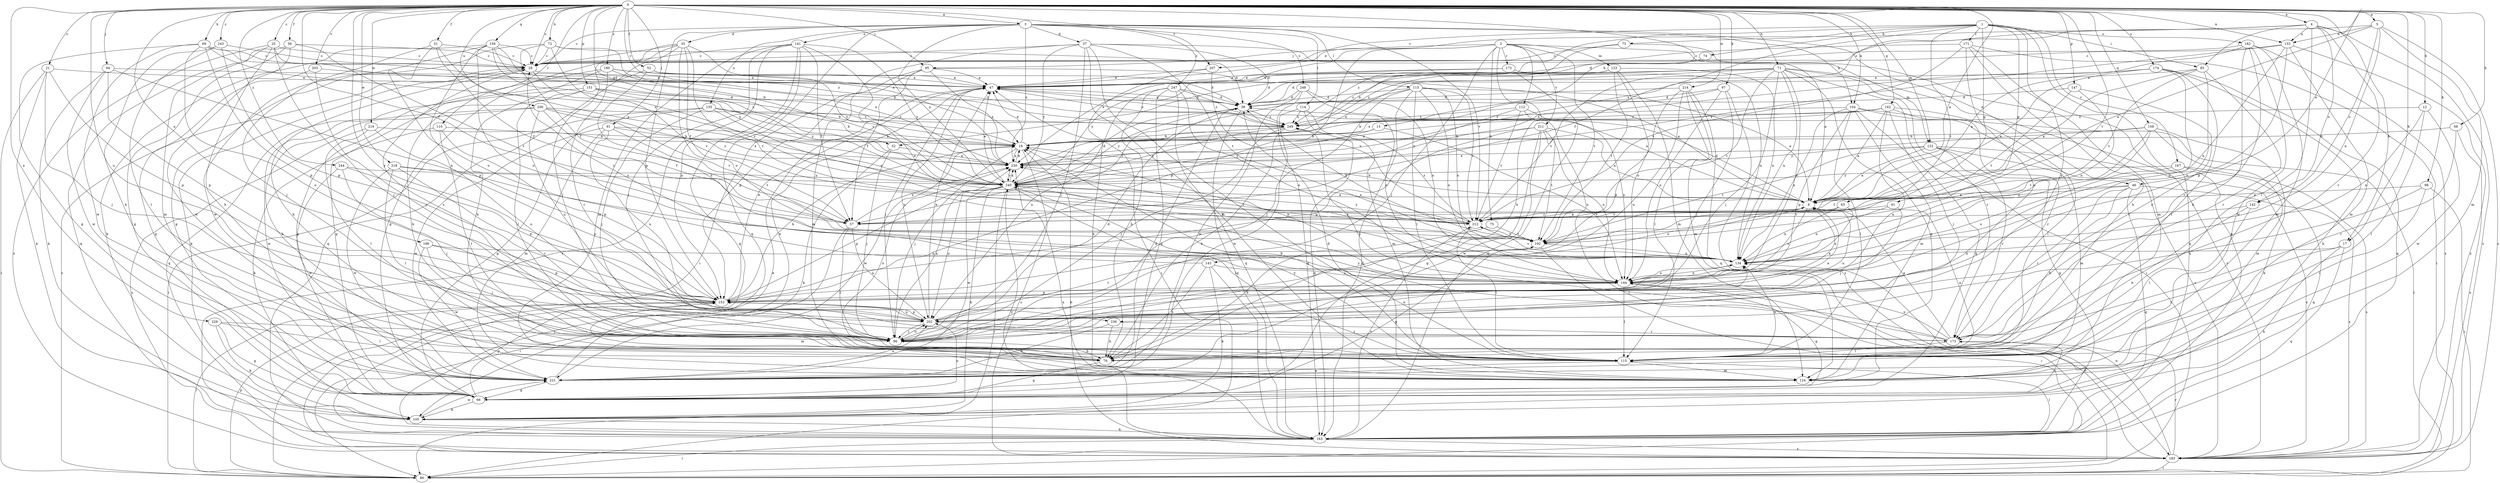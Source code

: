 strict digraph  {
0;
1;
2;
3;
4;
5;
8;
12;
13;
17;
18;
21;
25;
28;
32;
35;
37;
38;
46;
47;
51;
52;
56;
57;
61;
65;
66;
68;
69;
71;
72;
73;
74;
75;
76;
85;
86;
91;
94;
95;
96;
97;
98;
104;
105;
110;
112;
113;
114;
115;
122;
123;
124;
133;
134;
135;
141;
142;
143;
144;
147;
151;
153;
158;
159;
162;
163;
167;
171;
172;
173;
174;
180;
182;
183;
192;
196;
200;
202;
203;
207;
211;
212;
214;
218;
219;
221;
229;
230;
236;
240;
243;
244;
247;
248;
249;
0 -> 3  [label=a];
0 -> 4  [label=a];
0 -> 5  [label=a];
0 -> 8  [label=a];
0 -> 12  [label=b];
0 -> 13  [label=b];
0 -> 17  [label=b];
0 -> 21  [label=c];
0 -> 25  [label=c];
0 -> 28  [label=c];
0 -> 32  [label=d];
0 -> 46  [label=e];
0 -> 51  [label=f];
0 -> 52  [label=f];
0 -> 56  [label=f];
0 -> 57  [label=f];
0 -> 68  [label=h];
0 -> 69  [label=h];
0 -> 71  [label=h];
0 -> 72  [label=h];
0 -> 91  [label=j];
0 -> 94  [label=j];
0 -> 95  [label=j];
0 -> 97  [label=k];
0 -> 98  [label=k];
0 -> 104  [label=k];
0 -> 110  [label=l];
0 -> 122  [label=m];
0 -> 133  [label=n];
0 -> 147  [label=p];
0 -> 151  [label=p];
0 -> 158  [label=q];
0 -> 159  [label=q];
0 -> 162  [label=q];
0 -> 174  [label=s];
0 -> 180  [label=s];
0 -> 192  [label=t];
0 -> 196  [label=u];
0 -> 200  [label=u];
0 -> 202  [label=u];
0 -> 203  [label=v];
0 -> 207  [label=v];
0 -> 214  [label=w];
0 -> 218  [label=w];
0 -> 219  [label=w];
0 -> 229  [label=x];
0 -> 230  [label=x];
0 -> 236  [label=y];
0 -> 243  [label=z];
0 -> 244  [label=z];
1 -> 32  [label=d];
1 -> 57  [label=f];
1 -> 61  [label=g];
1 -> 65  [label=g];
1 -> 73  [label=h];
1 -> 74  [label=h];
1 -> 85  [label=i];
1 -> 163  [label=q];
1 -> 167  [label=r];
1 -> 171  [label=r];
1 -> 182  [label=s];
1 -> 192  [label=t];
1 -> 207  [label=v];
1 -> 236  [label=y];
2 -> 75  [label=h];
2 -> 76  [label=h];
2 -> 95  [label=j];
2 -> 96  [label=j];
2 -> 112  [label=l];
2 -> 122  [label=m];
2 -> 123  [label=m];
2 -> 153  [label=p];
2 -> 172  [label=r];
2 -> 192  [label=t];
2 -> 211  [label=v];
2 -> 230  [label=x];
3 -> 28  [label=c];
3 -> 35  [label=d];
3 -> 37  [label=d];
3 -> 46  [label=e];
3 -> 104  [label=k];
3 -> 113  [label=l];
3 -> 114  [label=l];
3 -> 135  [label=o];
3 -> 141  [label=o];
3 -> 153  [label=p];
3 -> 163  [label=q];
3 -> 212  [label=v];
3 -> 230  [label=x];
3 -> 240  [label=y];
3 -> 247  [label=z];
3 -> 248  [label=z];
4 -> 17  [label=b];
4 -> 47  [label=e];
4 -> 85  [label=i];
4 -> 115  [label=l];
4 -> 133  [label=n];
4 -> 142  [label=o];
4 -> 173  [label=r];
4 -> 183  [label=s];
4 -> 230  [label=x];
5 -> 8  [label=a];
5 -> 38  [label=d];
5 -> 124  [label=m];
5 -> 133  [label=n];
5 -> 134  [label=n];
5 -> 142  [label=o];
5 -> 183  [label=s];
8 -> 18  [label=b];
8 -> 38  [label=d];
8 -> 57  [label=f];
8 -> 143  [label=o];
8 -> 144  [label=o];
8 -> 202  [label=u];
8 -> 212  [label=v];
12 -> 115  [label=l];
12 -> 134  [label=n];
12 -> 221  [label=w];
12 -> 249  [label=z];
13 -> 18  [label=b];
13 -> 144  [label=o];
13 -> 240  [label=y];
17 -> 105  [label=k];
17 -> 115  [label=l];
17 -> 134  [label=n];
17 -> 163  [label=q];
18 -> 47  [label=e];
18 -> 96  [label=j];
18 -> 183  [label=s];
18 -> 221  [label=w];
18 -> 230  [label=x];
21 -> 47  [label=e];
21 -> 86  [label=i];
21 -> 96  [label=j];
21 -> 105  [label=k];
21 -> 153  [label=p];
25 -> 28  [label=c];
25 -> 76  [label=h];
25 -> 96  [label=j];
25 -> 124  [label=m];
25 -> 183  [label=s];
25 -> 230  [label=x];
28 -> 47  [label=e];
28 -> 76  [label=h];
28 -> 105  [label=k];
28 -> 212  [label=v];
32 -> 96  [label=j];
32 -> 105  [label=k];
32 -> 230  [label=x];
35 -> 28  [label=c];
35 -> 57  [label=f];
35 -> 66  [label=g];
35 -> 96  [label=j];
35 -> 144  [label=o];
35 -> 163  [label=q];
35 -> 192  [label=t];
35 -> 240  [label=y];
37 -> 8  [label=a];
37 -> 28  [label=c];
37 -> 38  [label=d];
37 -> 86  [label=i];
37 -> 96  [label=j];
37 -> 115  [label=l];
37 -> 124  [label=m];
37 -> 192  [label=t];
37 -> 240  [label=y];
38 -> 47  [label=e];
38 -> 163  [label=q];
38 -> 240  [label=y];
38 -> 249  [label=z];
46 -> 8  [label=a];
46 -> 57  [label=f];
46 -> 76  [label=h];
46 -> 163  [label=q];
46 -> 173  [label=r];
46 -> 183  [label=s];
47 -> 38  [label=d];
47 -> 96  [label=j];
47 -> 202  [label=u];
47 -> 249  [label=z];
51 -> 28  [label=c];
51 -> 57  [label=f];
51 -> 96  [label=j];
51 -> 144  [label=o];
51 -> 240  [label=y];
52 -> 38  [label=d];
52 -> 47  [label=e];
52 -> 66  [label=g];
52 -> 144  [label=o];
56 -> 28  [label=c];
56 -> 66  [label=g];
56 -> 163  [label=q];
56 -> 192  [label=t];
56 -> 221  [label=w];
57 -> 86  [label=i];
57 -> 115  [label=l];
57 -> 202  [label=u];
57 -> 230  [label=x];
61 -> 96  [label=j];
61 -> 134  [label=n];
61 -> 212  [label=v];
65 -> 57  [label=f];
65 -> 134  [label=n];
65 -> 144  [label=o];
65 -> 212  [label=v];
66 -> 105  [label=k];
66 -> 153  [label=p];
66 -> 173  [label=r];
66 -> 202  [label=u];
68 -> 18  [label=b];
68 -> 173  [label=r];
68 -> 183  [label=s];
69 -> 18  [label=b];
69 -> 28  [label=c];
69 -> 66  [label=g];
69 -> 153  [label=p];
69 -> 202  [label=u];
69 -> 221  [label=w];
69 -> 230  [label=x];
71 -> 38  [label=d];
71 -> 47  [label=e];
71 -> 66  [label=g];
71 -> 86  [label=i];
71 -> 96  [label=j];
71 -> 134  [label=n];
71 -> 144  [label=o];
71 -> 173  [label=r];
71 -> 183  [label=s];
71 -> 192  [label=t];
71 -> 212  [label=v];
71 -> 230  [label=x];
71 -> 249  [label=z];
72 -> 28  [label=c];
72 -> 38  [label=d];
72 -> 57  [label=f];
72 -> 66  [label=g];
72 -> 212  [label=v];
72 -> 230  [label=x];
73 -> 28  [label=c];
73 -> 124  [label=m];
73 -> 249  [label=z];
74 -> 18  [label=b];
75 -> 76  [label=h];
75 -> 192  [label=t];
76 -> 66  [label=g];
76 -> 230  [label=x];
85 -> 8  [label=a];
85 -> 47  [label=e];
85 -> 144  [label=o];
85 -> 173  [label=r];
85 -> 212  [label=v];
86 -> 28  [label=c];
86 -> 153  [label=p];
91 -> 18  [label=b];
91 -> 124  [label=m];
91 -> 192  [label=t];
91 -> 202  [label=u];
91 -> 221  [label=w];
91 -> 230  [label=x];
94 -> 47  [label=e];
94 -> 105  [label=k];
94 -> 134  [label=n];
94 -> 153  [label=p];
94 -> 221  [label=w];
95 -> 8  [label=a];
95 -> 47  [label=e];
95 -> 57  [label=f];
95 -> 124  [label=m];
95 -> 153  [label=p];
95 -> 230  [label=x];
96 -> 28  [label=c];
96 -> 38  [label=d];
96 -> 76  [label=h];
96 -> 134  [label=n];
96 -> 202  [label=u];
96 -> 230  [label=x];
97 -> 38  [label=d];
97 -> 96  [label=j];
97 -> 144  [label=o];
97 -> 183  [label=s];
97 -> 230  [label=x];
98 -> 8  [label=a];
98 -> 86  [label=i];
98 -> 115  [label=l];
98 -> 202  [label=u];
104 -> 66  [label=g];
104 -> 86  [label=i];
104 -> 115  [label=l];
104 -> 124  [label=m];
104 -> 134  [label=n];
104 -> 153  [label=p];
104 -> 183  [label=s];
104 -> 249  [label=z];
105 -> 163  [label=q];
105 -> 221  [label=w];
110 -> 18  [label=b];
110 -> 105  [label=k];
110 -> 115  [label=l];
110 -> 153  [label=p];
112 -> 86  [label=i];
112 -> 144  [label=o];
112 -> 212  [label=v];
112 -> 240  [label=y];
112 -> 249  [label=z];
113 -> 8  [label=a];
113 -> 38  [label=d];
113 -> 57  [label=f];
113 -> 96  [label=j];
113 -> 115  [label=l];
113 -> 134  [label=n];
113 -> 144  [label=o];
113 -> 163  [label=q];
113 -> 212  [label=v];
114 -> 124  [label=m];
114 -> 163  [label=q];
114 -> 221  [label=w];
114 -> 249  [label=z];
115 -> 8  [label=a];
115 -> 18  [label=b];
115 -> 124  [label=m];
115 -> 134  [label=n];
115 -> 221  [label=w];
115 -> 240  [label=y];
122 -> 8  [label=a];
122 -> 66  [label=g];
122 -> 124  [label=m];
122 -> 173  [label=r];
122 -> 183  [label=s];
122 -> 192  [label=t];
122 -> 230  [label=x];
123 -> 47  [label=e];
123 -> 124  [label=m];
123 -> 134  [label=n];
123 -> 144  [label=o];
123 -> 192  [label=t];
123 -> 249  [label=z];
124 -> 38  [label=d];
124 -> 47  [label=e];
133 -> 28  [label=c];
133 -> 124  [label=m];
133 -> 134  [label=n];
133 -> 153  [label=p];
133 -> 183  [label=s];
133 -> 240  [label=y];
134 -> 144  [label=o];
134 -> 212  [label=v];
134 -> 230  [label=x];
135 -> 18  [label=b];
135 -> 66  [label=g];
135 -> 86  [label=i];
135 -> 96  [label=j];
135 -> 212  [label=v];
135 -> 249  [label=z];
141 -> 28  [label=c];
141 -> 57  [label=f];
141 -> 96  [label=j];
141 -> 124  [label=m];
141 -> 134  [label=n];
141 -> 153  [label=p];
141 -> 163  [label=q];
141 -> 183  [label=s];
141 -> 240  [label=y];
142 -> 76  [label=h];
142 -> 115  [label=l];
142 -> 212  [label=v];
143 -> 28  [label=c];
143 -> 76  [label=h];
143 -> 105  [label=k];
143 -> 144  [label=o];
143 -> 163  [label=q];
144 -> 18  [label=b];
144 -> 66  [label=g];
144 -> 96  [label=j];
144 -> 115  [label=l];
144 -> 134  [label=n];
144 -> 153  [label=p];
147 -> 38  [label=d];
147 -> 134  [label=n];
147 -> 192  [label=t];
147 -> 202  [label=u];
151 -> 18  [label=b];
151 -> 38  [label=d];
151 -> 76  [label=h];
151 -> 115  [label=l];
151 -> 163  [label=q];
151 -> 240  [label=y];
153 -> 8  [label=a];
153 -> 18  [label=b];
153 -> 47  [label=e];
153 -> 86  [label=i];
153 -> 124  [label=m];
153 -> 202  [label=u];
158 -> 18  [label=b];
158 -> 105  [label=k];
158 -> 124  [label=m];
158 -> 134  [label=n];
158 -> 192  [label=t];
158 -> 240  [label=y];
159 -> 18  [label=b];
159 -> 28  [label=c];
159 -> 105  [label=k];
159 -> 144  [label=o];
159 -> 153  [label=p];
159 -> 221  [label=w];
159 -> 240  [label=y];
159 -> 249  [label=z];
162 -> 8  [label=a];
162 -> 18  [label=b];
162 -> 96  [label=j];
162 -> 115  [label=l];
162 -> 173  [label=r];
162 -> 202  [label=u];
162 -> 230  [label=x];
162 -> 249  [label=z];
163 -> 86  [label=i];
163 -> 115  [label=l];
163 -> 183  [label=s];
163 -> 212  [label=v];
163 -> 230  [label=x];
163 -> 240  [label=y];
167 -> 144  [label=o];
167 -> 163  [label=q];
167 -> 183  [label=s];
167 -> 240  [label=y];
171 -> 28  [label=c];
171 -> 76  [label=h];
171 -> 86  [label=i];
171 -> 163  [label=q];
171 -> 202  [label=u];
171 -> 212  [label=v];
172 -> 47  [label=e];
172 -> 134  [label=n];
172 -> 163  [label=q];
172 -> 240  [label=y];
173 -> 8  [label=a];
173 -> 115  [label=l];
173 -> 144  [label=o];
173 -> 240  [label=y];
173 -> 249  [label=z];
174 -> 8  [label=a];
174 -> 47  [label=e];
174 -> 105  [label=k];
174 -> 115  [label=l];
174 -> 144  [label=o];
174 -> 163  [label=q];
174 -> 230  [label=x];
180 -> 47  [label=e];
180 -> 66  [label=g];
180 -> 76  [label=h];
180 -> 173  [label=r];
180 -> 240  [label=y];
180 -> 249  [label=z];
182 -> 8  [label=a];
182 -> 28  [label=c];
182 -> 76  [label=h];
182 -> 124  [label=m];
182 -> 173  [label=r];
182 -> 183  [label=s];
182 -> 221  [label=w];
183 -> 18  [label=b];
183 -> 47  [label=e];
183 -> 86  [label=i];
183 -> 134  [label=n];
183 -> 144  [label=o];
183 -> 173  [label=r];
192 -> 38  [label=d];
192 -> 66  [label=g];
192 -> 86  [label=i];
192 -> 134  [label=n];
196 -> 96  [label=j];
196 -> 134  [label=n];
196 -> 153  [label=p];
196 -> 221  [label=w];
200 -> 57  [label=f];
200 -> 76  [label=h];
200 -> 202  [label=u];
200 -> 212  [label=v];
200 -> 221  [label=w];
200 -> 240  [label=y];
200 -> 249  [label=z];
202 -> 8  [label=a];
202 -> 47  [label=e];
202 -> 96  [label=j];
202 -> 153  [label=p];
202 -> 173  [label=r];
202 -> 192  [label=t];
203 -> 47  [label=e];
203 -> 66  [label=g];
203 -> 96  [label=j];
207 -> 47  [label=e];
207 -> 86  [label=i];
207 -> 212  [label=v];
211 -> 8  [label=a];
211 -> 18  [label=b];
211 -> 66  [label=g];
211 -> 144  [label=o];
211 -> 153  [label=p];
211 -> 192  [label=t];
211 -> 221  [label=w];
212 -> 8  [label=a];
212 -> 115  [label=l];
212 -> 192  [label=t];
212 -> 230  [label=x];
212 -> 240  [label=y];
212 -> 249  [label=z];
214 -> 38  [label=d];
214 -> 115  [label=l];
214 -> 124  [label=m];
214 -> 153  [label=p];
214 -> 163  [label=q];
214 -> 202  [label=u];
218 -> 115  [label=l];
218 -> 153  [label=p];
218 -> 173  [label=r];
218 -> 221  [label=w];
218 -> 240  [label=y];
219 -> 18  [label=b];
219 -> 115  [label=l];
219 -> 183  [label=s];
219 -> 202  [label=u];
221 -> 38  [label=d];
221 -> 47  [label=e];
221 -> 66  [label=g];
221 -> 202  [label=u];
229 -> 66  [label=g];
229 -> 96  [label=j];
229 -> 105  [label=k];
229 -> 115  [label=l];
230 -> 18  [label=b];
230 -> 240  [label=y];
236 -> 76  [label=h];
236 -> 173  [label=r];
236 -> 221  [label=w];
240 -> 8  [label=a];
240 -> 38  [label=d];
240 -> 47  [label=e];
240 -> 86  [label=i];
240 -> 105  [label=k];
240 -> 115  [label=l];
240 -> 153  [label=p];
240 -> 202  [label=u];
240 -> 221  [label=w];
240 -> 230  [label=x];
243 -> 28  [label=c];
243 -> 76  [label=h];
243 -> 115  [label=l];
243 -> 153  [label=p];
244 -> 96  [label=j];
244 -> 153  [label=p];
244 -> 221  [label=w];
244 -> 240  [label=y];
247 -> 8  [label=a];
247 -> 38  [label=d];
247 -> 66  [label=g];
247 -> 76  [label=h];
247 -> 144  [label=o];
247 -> 163  [label=q];
247 -> 202  [label=u];
248 -> 38  [label=d];
248 -> 134  [label=n];
248 -> 144  [label=o];
248 -> 163  [label=q];
248 -> 221  [label=w];
249 -> 18  [label=b];
249 -> 47  [label=e];
249 -> 76  [label=h];
249 -> 96  [label=j];
249 -> 240  [label=y];
}
